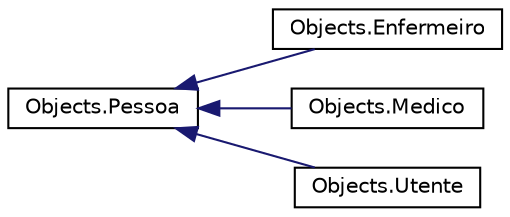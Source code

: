 digraph "Graphical Class Hierarchy"
{
 // LATEX_PDF_SIZE
  edge [fontname="Helvetica",fontsize="10",labelfontname="Helvetica",labelfontsize="10"];
  node [fontname="Helvetica",fontsize="10",shape=record];
  rankdir="LR";
  Node0 [label="Objects.Pessoa",height=0.2,width=0.4,color="black", fillcolor="white", style="filled",URL="$class_objects_1_1_pessoa.html",tooltip=" "];
  Node0 -> Node1 [dir="back",color="midnightblue",fontsize="10",style="solid",fontname="Helvetica"];
  Node1 [label="Objects.Enfermeiro",height=0.2,width=0.4,color="black", fillcolor="white", style="filled",URL="$class_objects_1_1_enfermeiro.html",tooltip="Nurse class"];
  Node0 -> Node2 [dir="back",color="midnightblue",fontsize="10",style="solid",fontname="Helvetica"];
  Node2 [label="Objects.Medico",height=0.2,width=0.4,color="black", fillcolor="white", style="filled",URL="$class_objects_1_1_medico.html",tooltip="Doctor class"];
  Node0 -> Node3 [dir="back",color="midnightblue",fontsize="10",style="solid",fontname="Helvetica"];
  Node3 [label="Objects.Utente",height=0.2,width=0.4,color="black", fillcolor="white", style="filled",URL="$class_objects_1_1_utente.html",tooltip=" "];
}
